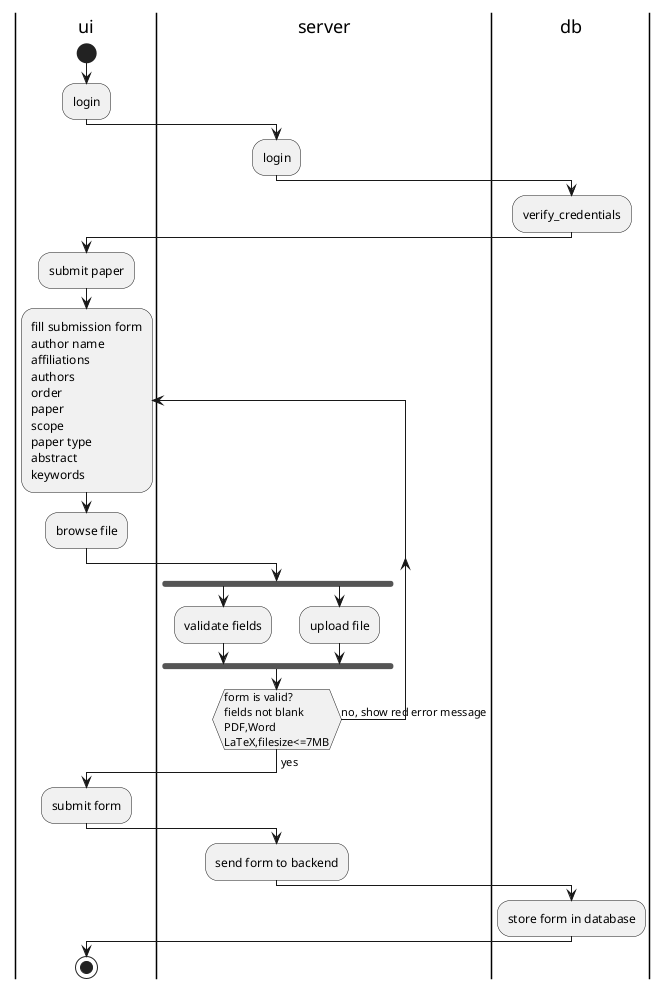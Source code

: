 @startuml
|ui|
start
:login;

|server|
:login;

|db|
:verify_credentials;

|ui|
:submit paper;

'|server|
'':get submission form;

|ui|
repeat :fill submission form\nauthor name\naffiliations\nauthors\norder\npaper\nscope\npaper type\nabstract\nkeywords;
:browse file;

|server|
fork
    :validate fields;
fork again
    :upload file;
end fork


repeat while (form is valid?\nfields not blank\nPDF,Word\nLaTeX,filesize<=7MB) is (no, show red error message)
-> yes;

|ui|
:submit form;

|server|
:send form to backend;

|db|
:store form in database;

|ui|
stop

@enduml
